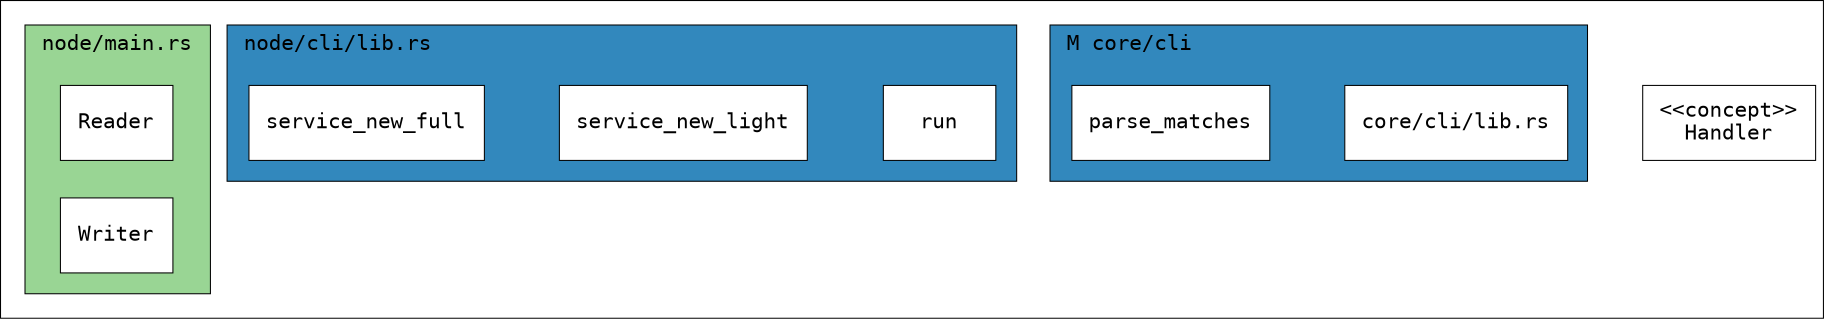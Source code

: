 digraph {
	compound=true
	fontname="Inconsolata, Consolas"
	fontsize=10
	margin="0,0"
	ranksep=0.2
	nodesep=0.5
	penwidth=0.5
	colorscheme=spectral7

	node [shape=box, fontname="Inconsolata, Consolas", fontsize=10, penwidth=0.5, style=filled, fillcolor=white]
	edge [fontname="Inconsolata, Consolas", fontsize=10, penwidth=0.5]

	subgraph cluster1 {
		margin="10,10"
		labeljust="left"
		label = "node/main.rs"
		style=filled
		fillcolor=6

		Reader -> Writer [style=invis]
	}

	subgraph cluster2 {
		margin="10,10"
		labeljust="left"
		label = "node/cli/lib.rs"
		style=filled
		fillcolor=7

		run
        service_new_light
        service_new_full
	}

	subgraph cluster3 {
		margin="10,10"
		labeljust="left"
		label = "M core/cli"
		style=filled
		fillcolor=7

        core_cli_src_lib_rs [label="core/cli/lib.rs"]

        parse_matches
	}
	Handler [label="<<concept>>\nHandler"]

	// {
		// edge [arrowtail=onormal, dir=back]
		// Value -> Document
		// Handler -> Document
		// Handler -> Writer
	// }

	// {
		// edge [arrowhead=vee, style=dashed, constraint=false]
		// Reader -> Handler [label="calls"]
		// run -> parse_matches [label="calls"]
		// run -> service_new_light [label="calls"]
		// Document -> Reader [label="uses"]
	// }
}
